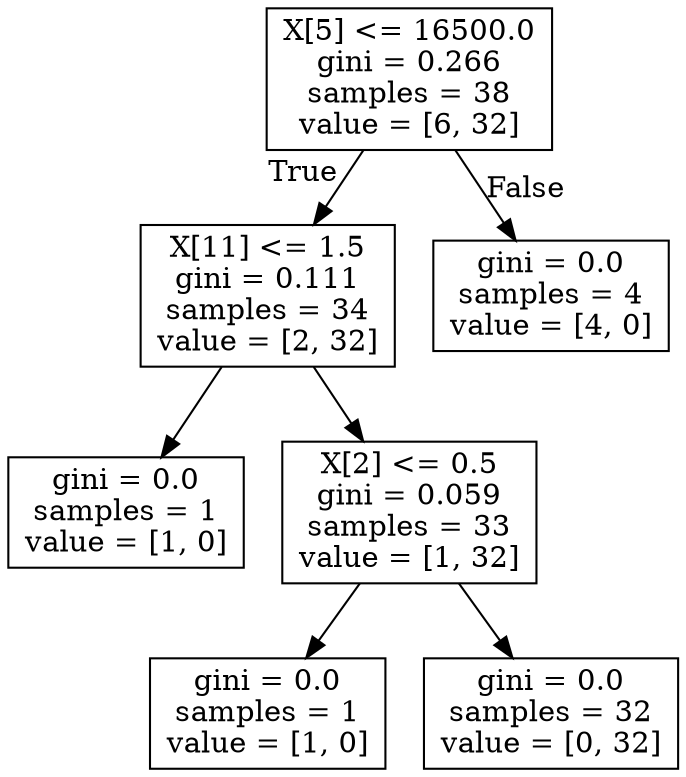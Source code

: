 digraph Tree {
node [shape=box] ;
0 [label="X[5] <= 16500.0\ngini = 0.266\nsamples = 38\nvalue = [6, 32]"] ;
1 [label="X[11] <= 1.5\ngini = 0.111\nsamples = 34\nvalue = [2, 32]"] ;
0 -> 1 [labeldistance=2.5, labelangle=45, headlabel="True"] ;
2 [label="gini = 0.0\nsamples = 1\nvalue = [1, 0]"] ;
1 -> 2 ;
3 [label="X[2] <= 0.5\ngini = 0.059\nsamples = 33\nvalue = [1, 32]"] ;
1 -> 3 ;
4 [label="gini = 0.0\nsamples = 1\nvalue = [1, 0]"] ;
3 -> 4 ;
5 [label="gini = 0.0\nsamples = 32\nvalue = [0, 32]"] ;
3 -> 5 ;
6 [label="gini = 0.0\nsamples = 4\nvalue = [4, 0]"] ;
0 -> 6 [labeldistance=2.5, labelangle=-45, headlabel="False"] ;
}